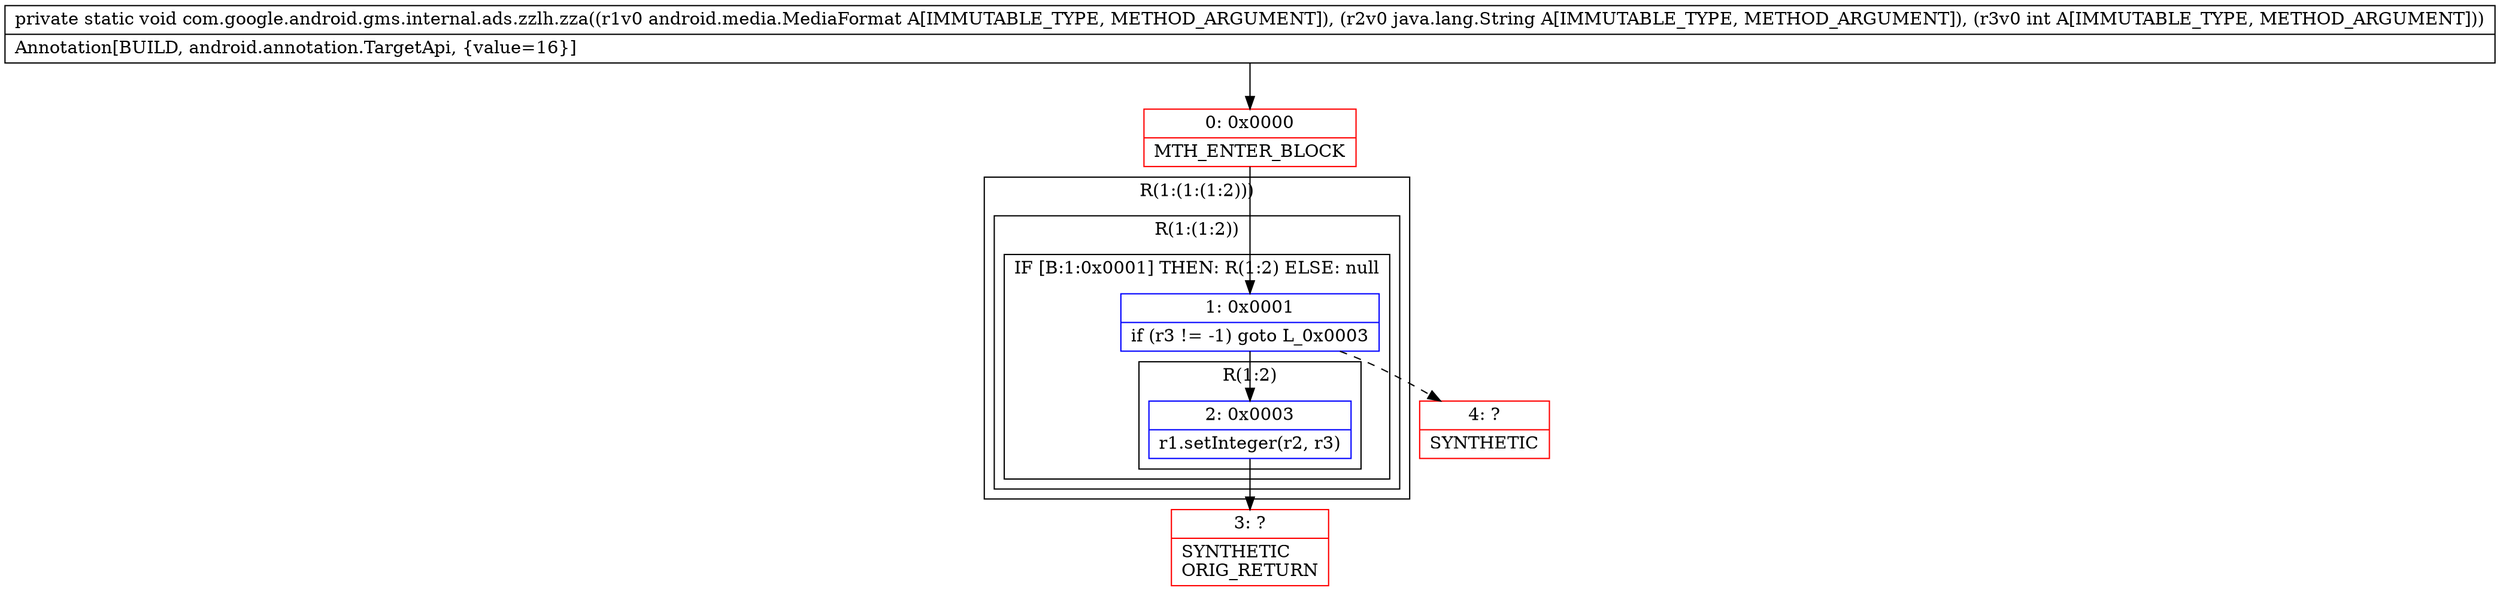 digraph "CFG forcom.google.android.gms.internal.ads.zzlh.zza(Landroid\/media\/MediaFormat;Ljava\/lang\/String;I)V" {
subgraph cluster_Region_2118538764 {
label = "R(1:(1:(1:2)))";
node [shape=record,color=blue];
subgraph cluster_Region_876612976 {
label = "R(1:(1:2))";
node [shape=record,color=blue];
subgraph cluster_IfRegion_1840062966 {
label = "IF [B:1:0x0001] THEN: R(1:2) ELSE: null";
node [shape=record,color=blue];
Node_1 [shape=record,label="{1\:\ 0x0001|if (r3 != \-1) goto L_0x0003\l}"];
subgraph cluster_Region_905363090 {
label = "R(1:2)";
node [shape=record,color=blue];
Node_2 [shape=record,label="{2\:\ 0x0003|r1.setInteger(r2, r3)\l}"];
}
}
}
}
Node_0 [shape=record,color=red,label="{0\:\ 0x0000|MTH_ENTER_BLOCK\l}"];
Node_3 [shape=record,color=red,label="{3\:\ ?|SYNTHETIC\lORIG_RETURN\l}"];
Node_4 [shape=record,color=red,label="{4\:\ ?|SYNTHETIC\l}"];
MethodNode[shape=record,label="{private static void com.google.android.gms.internal.ads.zzlh.zza((r1v0 android.media.MediaFormat A[IMMUTABLE_TYPE, METHOD_ARGUMENT]), (r2v0 java.lang.String A[IMMUTABLE_TYPE, METHOD_ARGUMENT]), (r3v0 int A[IMMUTABLE_TYPE, METHOD_ARGUMENT]))  | Annotation[BUILD, android.annotation.TargetApi, \{value=16\}]\l}"];
MethodNode -> Node_0;
Node_1 -> Node_2;
Node_1 -> Node_4[style=dashed];
Node_2 -> Node_3;
Node_0 -> Node_1;
}

